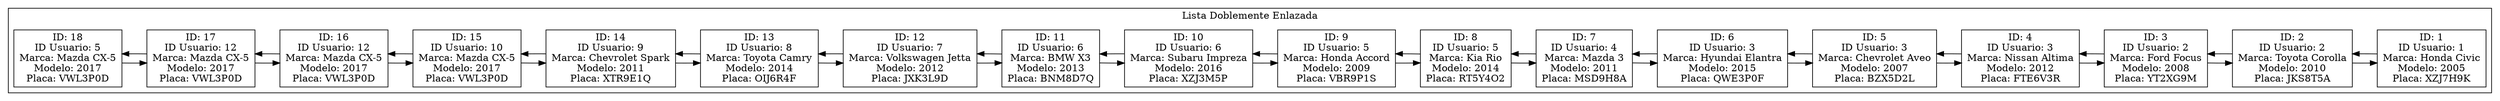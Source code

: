 digraph G {
rankdir=LR;
node [shape=record];
subgraph cluster_ListaDobleEnlazada {
label = "Lista Doblemente Enlazada";
"18" [label="ID: 18\nID Usuario: 5\nMarca: Mazda CX-5\nModelo: 2017\nPlaca: VWL3P0D"];
"18" -> "17";
"17" -> "18";
"17" [label="ID: 17\nID Usuario: 12\nMarca: Mazda CX-5\nModelo: 2017\nPlaca: VWL3P0D"];
"17" -> "16";
"16" -> "17";
"16" [label="ID: 16\nID Usuario: 12\nMarca: Mazda CX-5\nModelo: 2017\nPlaca: VWL3P0D"];
"16" -> "15";
"15" -> "16";
"15" [label="ID: 15\nID Usuario: 10\nMarca: Mazda CX-5\nModelo: 2017\nPlaca: VWL3P0D"];
"15" -> "14";
"14" -> "15";
"14" [label="ID: 14\nID Usuario: 9\nMarca: Chevrolet Spark\nModelo: 2011\nPlaca: XTR9E1Q"];
"14" -> "13";
"13" -> "14";
"13" [label="ID: 13\nID Usuario: 8\nMarca: Toyota Camry\nModelo: 2014\nPlaca: OIJ6R4F"];
"13" -> "12";
"12" -> "13";
"12" [label="ID: 12\nID Usuario: 7\nMarca: Volkswagen Jetta\nModelo: 2012\nPlaca: JXK3L9D"];
"12" -> "11";
"11" -> "12";
"11" [label="ID: 11\nID Usuario: 6\nMarca: BMW X3\nModelo: 2013\nPlaca: BNM8D7Q"];
"11" -> "10";
"10" -> "11";
"10" [label="ID: 10\nID Usuario: 6\nMarca: Subaru Impreza\nModelo: 2016\nPlaca: XZJ3M5P"];
"10" -> "9";
"9" -> "10";
"9" [label="ID: 9\nID Usuario: 5\nMarca: Honda Accord\nModelo: 2009\nPlaca: VBR9P1S"];
"9" -> "8";
"8" -> "9";
"8" [label="ID: 8\nID Usuario: 5\nMarca: Kia Rio\nModelo: 2014\nPlaca: RT5Y4O2"];
"8" -> "7";
"7" -> "8";
"7" [label="ID: 7\nID Usuario: 4\nMarca: Mazda 3\nModelo: 2011\nPlaca: MSD9H8A"];
"7" -> "6";
"6" -> "7";
"6" [label="ID: 6\nID Usuario: 3\nMarca: Hyundai Elantra\nModelo: 2015\nPlaca: QWE3P0F"];
"6" -> "5";
"5" -> "6";
"5" [label="ID: 5\nID Usuario: 3\nMarca: Chevrolet Aveo\nModelo: 2007\nPlaca: BZX5D2L"];
"5" -> "4";
"4" -> "5";
"4" [label="ID: 4\nID Usuario: 3\nMarca: Nissan Altima\nModelo: 2012\nPlaca: FTE6V3R"];
"4" -> "3";
"3" -> "4";
"3" [label="ID: 3\nID Usuario: 2\nMarca: Ford Focus\nModelo: 2008\nPlaca: YT2XG9M"];
"3" -> "2";
"2" -> "3";
"2" [label="ID: 2\nID Usuario: 2\nMarca: Toyota Corolla\nModelo: 2010\nPlaca: JKS8T5A"];
"2" -> "1";
"1" -> "2";
"1" [label="ID: 1\nID Usuario: 1\nMarca: Honda Civic\nModelo: 2005\nPlaca: XZJ7H9K"];
}
}
